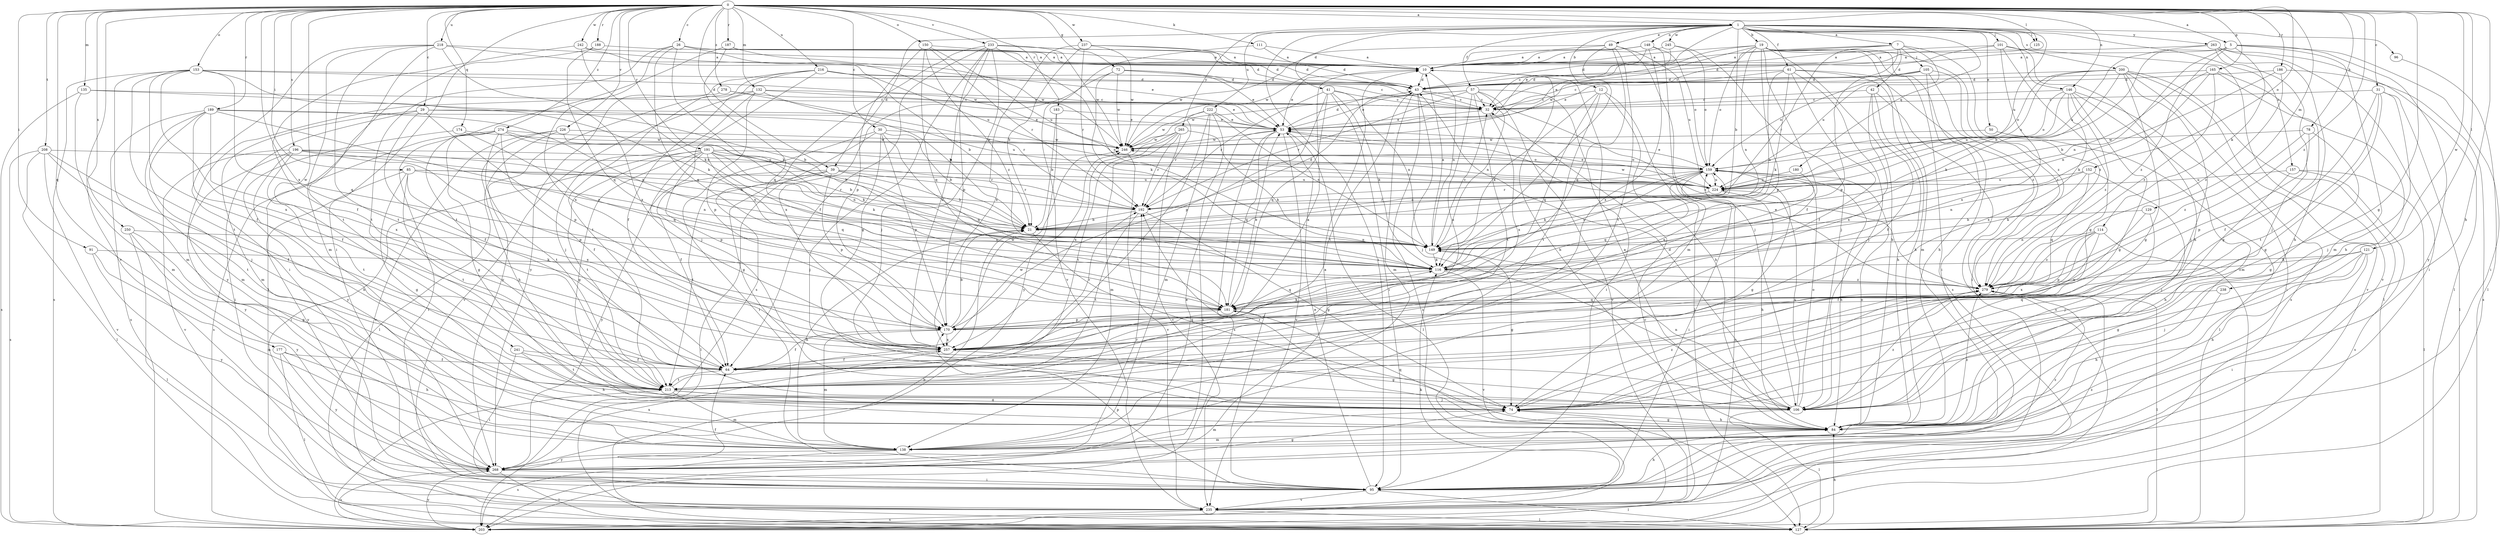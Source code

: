 strict digraph  {
0;
1;
5;
7;
10;
12;
19;
21;
26;
29;
30;
31;
32;
39;
41;
42;
43;
49;
50;
53;
57;
61;
64;
72;
74;
78;
84;
85;
91;
95;
96;
101;
105;
106;
111;
114;
116;
121;
125;
127;
129;
132;
135;
138;
146;
148;
149;
150;
152;
153;
157;
159;
165;
170;
174;
177;
180;
181;
183;
186;
187;
188;
189;
191;
192;
196;
200;
203;
208;
213;
216;
218;
222;
224;
226;
233;
235;
237;
238;
241;
242;
245;
246;
250;
257;
263;
265;
268;
274;
278;
279;
0 -> 1  [label=a];
0 -> 5  [label=a];
0 -> 26  [label=c];
0 -> 29  [label=c];
0 -> 30  [label=c];
0 -> 31  [label=c];
0 -> 39  [label=d];
0 -> 72  [label=g];
0 -> 74  [label=g];
0 -> 78  [label=h];
0 -> 84  [label=h];
0 -> 85  [label=i];
0 -> 91  [label=i];
0 -> 95  [label=i];
0 -> 111  [label=k];
0 -> 121  [label=l];
0 -> 125  [label=l];
0 -> 129  [label=m];
0 -> 132  [label=m];
0 -> 135  [label=m];
0 -> 146  [label=n];
0 -> 150  [label=o];
0 -> 152  [label=o];
0 -> 153  [label=o];
0 -> 165  [label=p];
0 -> 174  [label=q];
0 -> 177  [label=q];
0 -> 183  [label=r];
0 -> 186  [label=r];
0 -> 187  [label=r];
0 -> 188  [label=r];
0 -> 189  [label=r];
0 -> 191  [label=r];
0 -> 196  [label=s];
0 -> 208  [label=t];
0 -> 216  [label=u];
0 -> 218  [label=u];
0 -> 226  [label=v];
0 -> 233  [label=v];
0 -> 235  [label=v];
0 -> 237  [label=w];
0 -> 238  [label=w];
0 -> 241  [label=w];
0 -> 242  [label=w];
0 -> 250  [label=x];
0 -> 257  [label=x];
0 -> 274  [label=z];
0 -> 278  [label=z];
0 -> 279  [label=z];
1 -> 7  [label=a];
1 -> 12  [label=b];
1 -> 19  [label=b];
1 -> 21  [label=b];
1 -> 39  [label=d];
1 -> 41  [label=d];
1 -> 49  [label=e];
1 -> 50  [label=e];
1 -> 53  [label=e];
1 -> 57  [label=f];
1 -> 61  [label=f];
1 -> 95  [label=i];
1 -> 96  [label=j];
1 -> 101  [label=j];
1 -> 125  [label=l];
1 -> 146  [label=n];
1 -> 148  [label=n];
1 -> 157  [label=o];
1 -> 180  [label=q];
1 -> 200  [label=s];
1 -> 222  [label=u];
1 -> 224  [label=u];
1 -> 245  [label=w];
1 -> 263  [label=y];
1 -> 265  [label=y];
5 -> 10  [label=a];
5 -> 21  [label=b];
5 -> 95  [label=i];
5 -> 114  [label=k];
5 -> 138  [label=m];
5 -> 149  [label=n];
5 -> 268  [label=y];
5 -> 279  [label=z];
7 -> 10  [label=a];
7 -> 42  [label=d];
7 -> 43  [label=d];
7 -> 105  [label=j];
7 -> 170  [label=p];
7 -> 192  [label=r];
7 -> 224  [label=u];
7 -> 279  [label=z];
10 -> 43  [label=d];
10 -> 53  [label=e];
10 -> 84  [label=h];
10 -> 149  [label=n];
12 -> 32  [label=c];
12 -> 84  [label=h];
12 -> 116  [label=k];
12 -> 127  [label=l];
12 -> 181  [label=q];
12 -> 213  [label=t];
19 -> 10  [label=a];
19 -> 53  [label=e];
19 -> 64  [label=f];
19 -> 84  [label=h];
19 -> 95  [label=i];
19 -> 138  [label=m];
19 -> 149  [label=n];
19 -> 159  [label=o];
19 -> 170  [label=p];
19 -> 203  [label=s];
19 -> 246  [label=w];
19 -> 279  [label=z];
21 -> 43  [label=d];
21 -> 74  [label=g];
21 -> 149  [label=n];
21 -> 159  [label=o];
26 -> 10  [label=a];
26 -> 43  [label=d];
26 -> 116  [label=k];
26 -> 181  [label=q];
26 -> 213  [label=t];
26 -> 246  [label=w];
26 -> 257  [label=x];
29 -> 53  [label=e];
29 -> 64  [label=f];
29 -> 95  [label=i];
29 -> 138  [label=m];
29 -> 170  [label=p];
29 -> 224  [label=u];
30 -> 21  [label=b];
30 -> 74  [label=g];
30 -> 95  [label=i];
30 -> 106  [label=j];
30 -> 170  [label=p];
30 -> 181  [label=q];
30 -> 246  [label=w];
31 -> 32  [label=c];
31 -> 64  [label=f];
31 -> 74  [label=g];
31 -> 106  [label=j];
31 -> 127  [label=l];
31 -> 213  [label=t];
32 -> 53  [label=e];
32 -> 257  [label=x];
39 -> 21  [label=b];
39 -> 127  [label=l];
39 -> 170  [label=p];
39 -> 192  [label=r];
39 -> 213  [label=t];
39 -> 224  [label=u];
39 -> 268  [label=y];
41 -> 32  [label=c];
41 -> 95  [label=i];
41 -> 116  [label=k];
41 -> 149  [label=n];
41 -> 170  [label=p];
41 -> 181  [label=q];
41 -> 192  [label=r];
42 -> 32  [label=c];
42 -> 64  [label=f];
42 -> 84  [label=h];
42 -> 203  [label=s];
42 -> 257  [label=x];
43 -> 32  [label=c];
43 -> 106  [label=j];
43 -> 138  [label=m];
43 -> 203  [label=s];
43 -> 213  [label=t];
43 -> 279  [label=z];
49 -> 10  [label=a];
49 -> 106  [label=j];
49 -> 116  [label=k];
49 -> 181  [label=q];
49 -> 213  [label=t];
49 -> 224  [label=u];
49 -> 246  [label=w];
50 -> 127  [label=l];
50 -> 246  [label=w];
53 -> 43  [label=d];
53 -> 127  [label=l];
53 -> 181  [label=q];
53 -> 203  [label=s];
53 -> 235  [label=v];
53 -> 246  [label=w];
57 -> 32  [label=c];
57 -> 53  [label=e];
57 -> 95  [label=i];
57 -> 149  [label=n];
57 -> 192  [label=r];
57 -> 213  [label=t];
57 -> 235  [label=v];
57 -> 246  [label=w];
57 -> 257  [label=x];
61 -> 32  [label=c];
61 -> 43  [label=d];
61 -> 64  [label=f];
61 -> 84  [label=h];
61 -> 106  [label=j];
61 -> 116  [label=k];
61 -> 149  [label=n];
61 -> 279  [label=z];
64 -> 10  [label=a];
64 -> 213  [label=t];
72 -> 32  [label=c];
72 -> 43  [label=d];
72 -> 53  [label=e];
72 -> 116  [label=k];
72 -> 246  [label=w];
72 -> 257  [label=x];
74 -> 84  [label=h];
74 -> 138  [label=m];
74 -> 279  [label=z];
78 -> 74  [label=g];
78 -> 170  [label=p];
78 -> 246  [label=w];
78 -> 279  [label=z];
84 -> 10  [label=a];
84 -> 74  [label=g];
84 -> 138  [label=m];
84 -> 159  [label=o];
84 -> 181  [label=q];
84 -> 192  [label=r];
84 -> 279  [label=z];
85 -> 74  [label=g];
85 -> 149  [label=n];
85 -> 192  [label=r];
85 -> 213  [label=t];
85 -> 224  [label=u];
85 -> 257  [label=x];
85 -> 268  [label=y];
91 -> 116  [label=k];
91 -> 138  [label=m];
91 -> 268  [label=y];
95 -> 53  [label=e];
95 -> 64  [label=f];
95 -> 84  [label=h];
95 -> 127  [label=l];
95 -> 170  [label=p];
95 -> 235  [label=v];
95 -> 279  [label=z];
96 -> 127  [label=l];
101 -> 10  [label=a];
101 -> 32  [label=c];
101 -> 74  [label=g];
101 -> 84  [label=h];
101 -> 235  [label=v];
101 -> 257  [label=x];
105 -> 43  [label=d];
105 -> 53  [label=e];
105 -> 84  [label=h];
105 -> 95  [label=i];
105 -> 159  [label=o];
105 -> 279  [label=z];
106 -> 43  [label=d];
106 -> 127  [label=l];
106 -> 149  [label=n];
106 -> 159  [label=o];
106 -> 224  [label=u];
106 -> 279  [label=z];
111 -> 10  [label=a];
111 -> 43  [label=d];
111 -> 235  [label=v];
114 -> 64  [label=f];
114 -> 127  [label=l];
114 -> 149  [label=n];
114 -> 170  [label=p];
114 -> 257  [label=x];
114 -> 279  [label=z];
116 -> 159  [label=o];
116 -> 181  [label=q];
116 -> 235  [label=v];
116 -> 279  [label=z];
121 -> 74  [label=g];
121 -> 84  [label=h];
121 -> 95  [label=i];
121 -> 106  [label=j];
121 -> 116  [label=k];
121 -> 279  [label=z];
125 -> 10  [label=a];
127 -> 21  [label=b];
127 -> 84  [label=h];
129 -> 21  [label=b];
129 -> 106  [label=j];
129 -> 257  [label=x];
132 -> 21  [label=b];
132 -> 32  [label=c];
132 -> 53  [label=e];
132 -> 106  [label=j];
132 -> 170  [label=p];
132 -> 235  [label=v];
132 -> 268  [label=y];
135 -> 21  [label=b];
135 -> 32  [label=c];
135 -> 138  [label=m];
135 -> 203  [label=s];
138 -> 21  [label=b];
138 -> 203  [label=s];
138 -> 268  [label=y];
146 -> 32  [label=c];
146 -> 74  [label=g];
146 -> 95  [label=i];
146 -> 138  [label=m];
146 -> 159  [label=o];
146 -> 224  [label=u];
146 -> 257  [label=x];
146 -> 279  [label=z];
148 -> 10  [label=a];
148 -> 43  [label=d];
148 -> 138  [label=m];
148 -> 159  [label=o];
148 -> 246  [label=w];
148 -> 257  [label=x];
149 -> 10  [label=a];
149 -> 32  [label=c];
149 -> 74  [label=g];
149 -> 116  [label=k];
150 -> 10  [label=a];
150 -> 170  [label=p];
150 -> 181  [label=q];
150 -> 192  [label=r];
150 -> 224  [label=u];
150 -> 279  [label=z];
152 -> 106  [label=j];
152 -> 116  [label=k];
152 -> 149  [label=n];
152 -> 181  [label=q];
152 -> 224  [label=u];
153 -> 43  [label=d];
153 -> 53  [label=e];
153 -> 64  [label=f];
153 -> 116  [label=k];
153 -> 138  [label=m];
153 -> 181  [label=q];
153 -> 203  [label=s];
153 -> 213  [label=t];
153 -> 257  [label=x];
157 -> 84  [label=h];
157 -> 127  [label=l];
157 -> 203  [label=s];
157 -> 224  [label=u];
159 -> 53  [label=e];
159 -> 74  [label=g];
159 -> 84  [label=h];
159 -> 95  [label=i];
159 -> 116  [label=k];
159 -> 181  [label=q];
159 -> 192  [label=r];
159 -> 224  [label=u];
165 -> 21  [label=b];
165 -> 43  [label=d];
165 -> 74  [label=g];
165 -> 84  [label=h];
165 -> 116  [label=k];
165 -> 279  [label=z];
170 -> 21  [label=b];
170 -> 64  [label=f];
170 -> 116  [label=k];
170 -> 138  [label=m];
170 -> 246  [label=w];
170 -> 257  [label=x];
174 -> 181  [label=q];
174 -> 246  [label=w];
174 -> 268  [label=y];
177 -> 64  [label=f];
177 -> 84  [label=h];
177 -> 127  [label=l];
177 -> 268  [label=y];
180 -> 181  [label=q];
180 -> 224  [label=u];
181 -> 53  [label=e];
181 -> 95  [label=i];
181 -> 170  [label=p];
183 -> 21  [label=b];
183 -> 53  [label=e];
183 -> 268  [label=y];
186 -> 43  [label=d];
186 -> 149  [label=n];
186 -> 203  [label=s];
186 -> 279  [label=z];
187 -> 10  [label=a];
187 -> 181  [label=q];
187 -> 213  [label=t];
187 -> 246  [label=w];
188 -> 10  [label=a];
188 -> 181  [label=q];
188 -> 213  [label=t];
189 -> 53  [label=e];
189 -> 64  [label=f];
189 -> 106  [label=j];
189 -> 138  [label=m];
189 -> 149  [label=n];
189 -> 203  [label=s];
189 -> 257  [label=x];
189 -> 279  [label=z];
191 -> 21  [label=b];
191 -> 64  [label=f];
191 -> 74  [label=g];
191 -> 95  [label=i];
191 -> 116  [label=k];
191 -> 149  [label=n];
191 -> 159  [label=o];
191 -> 170  [label=p];
191 -> 181  [label=q];
191 -> 192  [label=r];
191 -> 213  [label=t];
192 -> 21  [label=b];
192 -> 74  [label=g];
192 -> 213  [label=t];
196 -> 21  [label=b];
196 -> 84  [label=h];
196 -> 149  [label=n];
196 -> 159  [label=o];
196 -> 170  [label=p];
196 -> 213  [label=t];
196 -> 235  [label=v];
196 -> 268  [label=y];
200 -> 43  [label=d];
200 -> 74  [label=g];
200 -> 106  [label=j];
200 -> 116  [label=k];
200 -> 127  [label=l];
200 -> 159  [label=o];
200 -> 203  [label=s];
200 -> 224  [label=u];
200 -> 235  [label=v];
203 -> 32  [label=c];
203 -> 268  [label=y];
208 -> 64  [label=f];
208 -> 127  [label=l];
208 -> 159  [label=o];
208 -> 203  [label=s];
208 -> 213  [label=t];
208 -> 235  [label=v];
213 -> 74  [label=g];
213 -> 106  [label=j];
213 -> 138  [label=m];
213 -> 203  [label=s];
213 -> 246  [label=w];
216 -> 21  [label=b];
216 -> 32  [label=c];
216 -> 43  [label=d];
216 -> 64  [label=f];
216 -> 106  [label=j];
216 -> 213  [label=t];
216 -> 268  [label=y];
218 -> 10  [label=a];
218 -> 95  [label=i];
218 -> 127  [label=l];
218 -> 138  [label=m];
218 -> 213  [label=t];
218 -> 224  [label=u];
218 -> 257  [label=x];
222 -> 53  [label=e];
222 -> 64  [label=f];
222 -> 138  [label=m];
222 -> 149  [label=n];
222 -> 192  [label=r];
222 -> 203  [label=s];
222 -> 246  [label=w];
224 -> 53  [label=e];
224 -> 84  [label=h];
224 -> 192  [label=r];
224 -> 246  [label=w];
226 -> 84  [label=h];
226 -> 116  [label=k];
226 -> 127  [label=l];
226 -> 235  [label=v];
226 -> 246  [label=w];
233 -> 10  [label=a];
233 -> 43  [label=d];
233 -> 64  [label=f];
233 -> 74  [label=g];
233 -> 106  [label=j];
233 -> 149  [label=n];
233 -> 170  [label=p];
233 -> 203  [label=s];
233 -> 246  [label=w];
233 -> 257  [label=x];
235 -> 116  [label=k];
235 -> 127  [label=l];
235 -> 159  [label=o];
235 -> 203  [label=s];
237 -> 10  [label=a];
237 -> 21  [label=b];
237 -> 43  [label=d];
237 -> 192  [label=r];
237 -> 246  [label=w];
237 -> 257  [label=x];
238 -> 84  [label=h];
238 -> 181  [label=q];
241 -> 64  [label=f];
241 -> 84  [label=h];
241 -> 95  [label=i];
241 -> 213  [label=t];
242 -> 10  [label=a];
242 -> 53  [label=e];
242 -> 64  [label=f];
242 -> 116  [label=k];
245 -> 10  [label=a];
245 -> 32  [label=c];
245 -> 106  [label=j];
245 -> 159  [label=o];
246 -> 159  [label=o];
246 -> 235  [label=v];
250 -> 74  [label=g];
250 -> 127  [label=l];
250 -> 149  [label=n];
250 -> 268  [label=y];
257 -> 64  [label=f];
257 -> 74  [label=g];
257 -> 192  [label=r];
263 -> 10  [label=a];
263 -> 84  [label=h];
263 -> 95  [label=i];
263 -> 106  [label=j];
263 -> 127  [label=l];
263 -> 224  [label=u];
265 -> 116  [label=k];
265 -> 138  [label=m];
265 -> 192  [label=r];
265 -> 213  [label=t];
265 -> 235  [label=v];
265 -> 246  [label=w];
265 -> 257  [label=x];
268 -> 10  [label=a];
268 -> 53  [label=e];
268 -> 74  [label=g];
268 -> 95  [label=i];
268 -> 127  [label=l];
268 -> 192  [label=r];
268 -> 203  [label=s];
268 -> 257  [label=x];
268 -> 279  [label=z];
274 -> 21  [label=b];
274 -> 64  [label=f];
274 -> 74  [label=g];
274 -> 95  [label=i];
274 -> 203  [label=s];
274 -> 213  [label=t];
274 -> 224  [label=u];
274 -> 246  [label=w];
278 -> 32  [label=c];
278 -> 192  [label=r];
278 -> 268  [label=y];
279 -> 53  [label=e];
279 -> 127  [label=l];
279 -> 181  [label=q];
}
